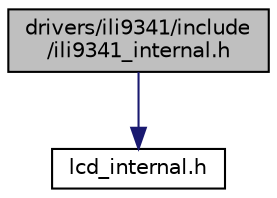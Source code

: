 digraph "drivers/ili9341/include/ili9341_internal.h"
{
 // LATEX_PDF_SIZE
  edge [fontname="Helvetica",fontsize="10",labelfontname="Helvetica",labelfontsize="10"];
  node [fontname="Helvetica",fontsize="10",shape=record];
  Node1 [label="drivers/ili9341/include\l/ili9341_internal.h",height=0.2,width=0.4,color="black", fillcolor="grey75", style="filled", fontcolor="black",tooltip="Device driver implementation for the ili9341 display controller."];
  Node1 -> Node2 [color="midnightblue",fontsize="10",style="solid",fontname="Helvetica"];
  Node2 [label="lcd_internal.h",height=0.2,width=0.4,color="black", fillcolor="white", style="filled",URL="$lcd__internal_8h.html",tooltip="Device driver implementation for the lcd display controller."];
}

